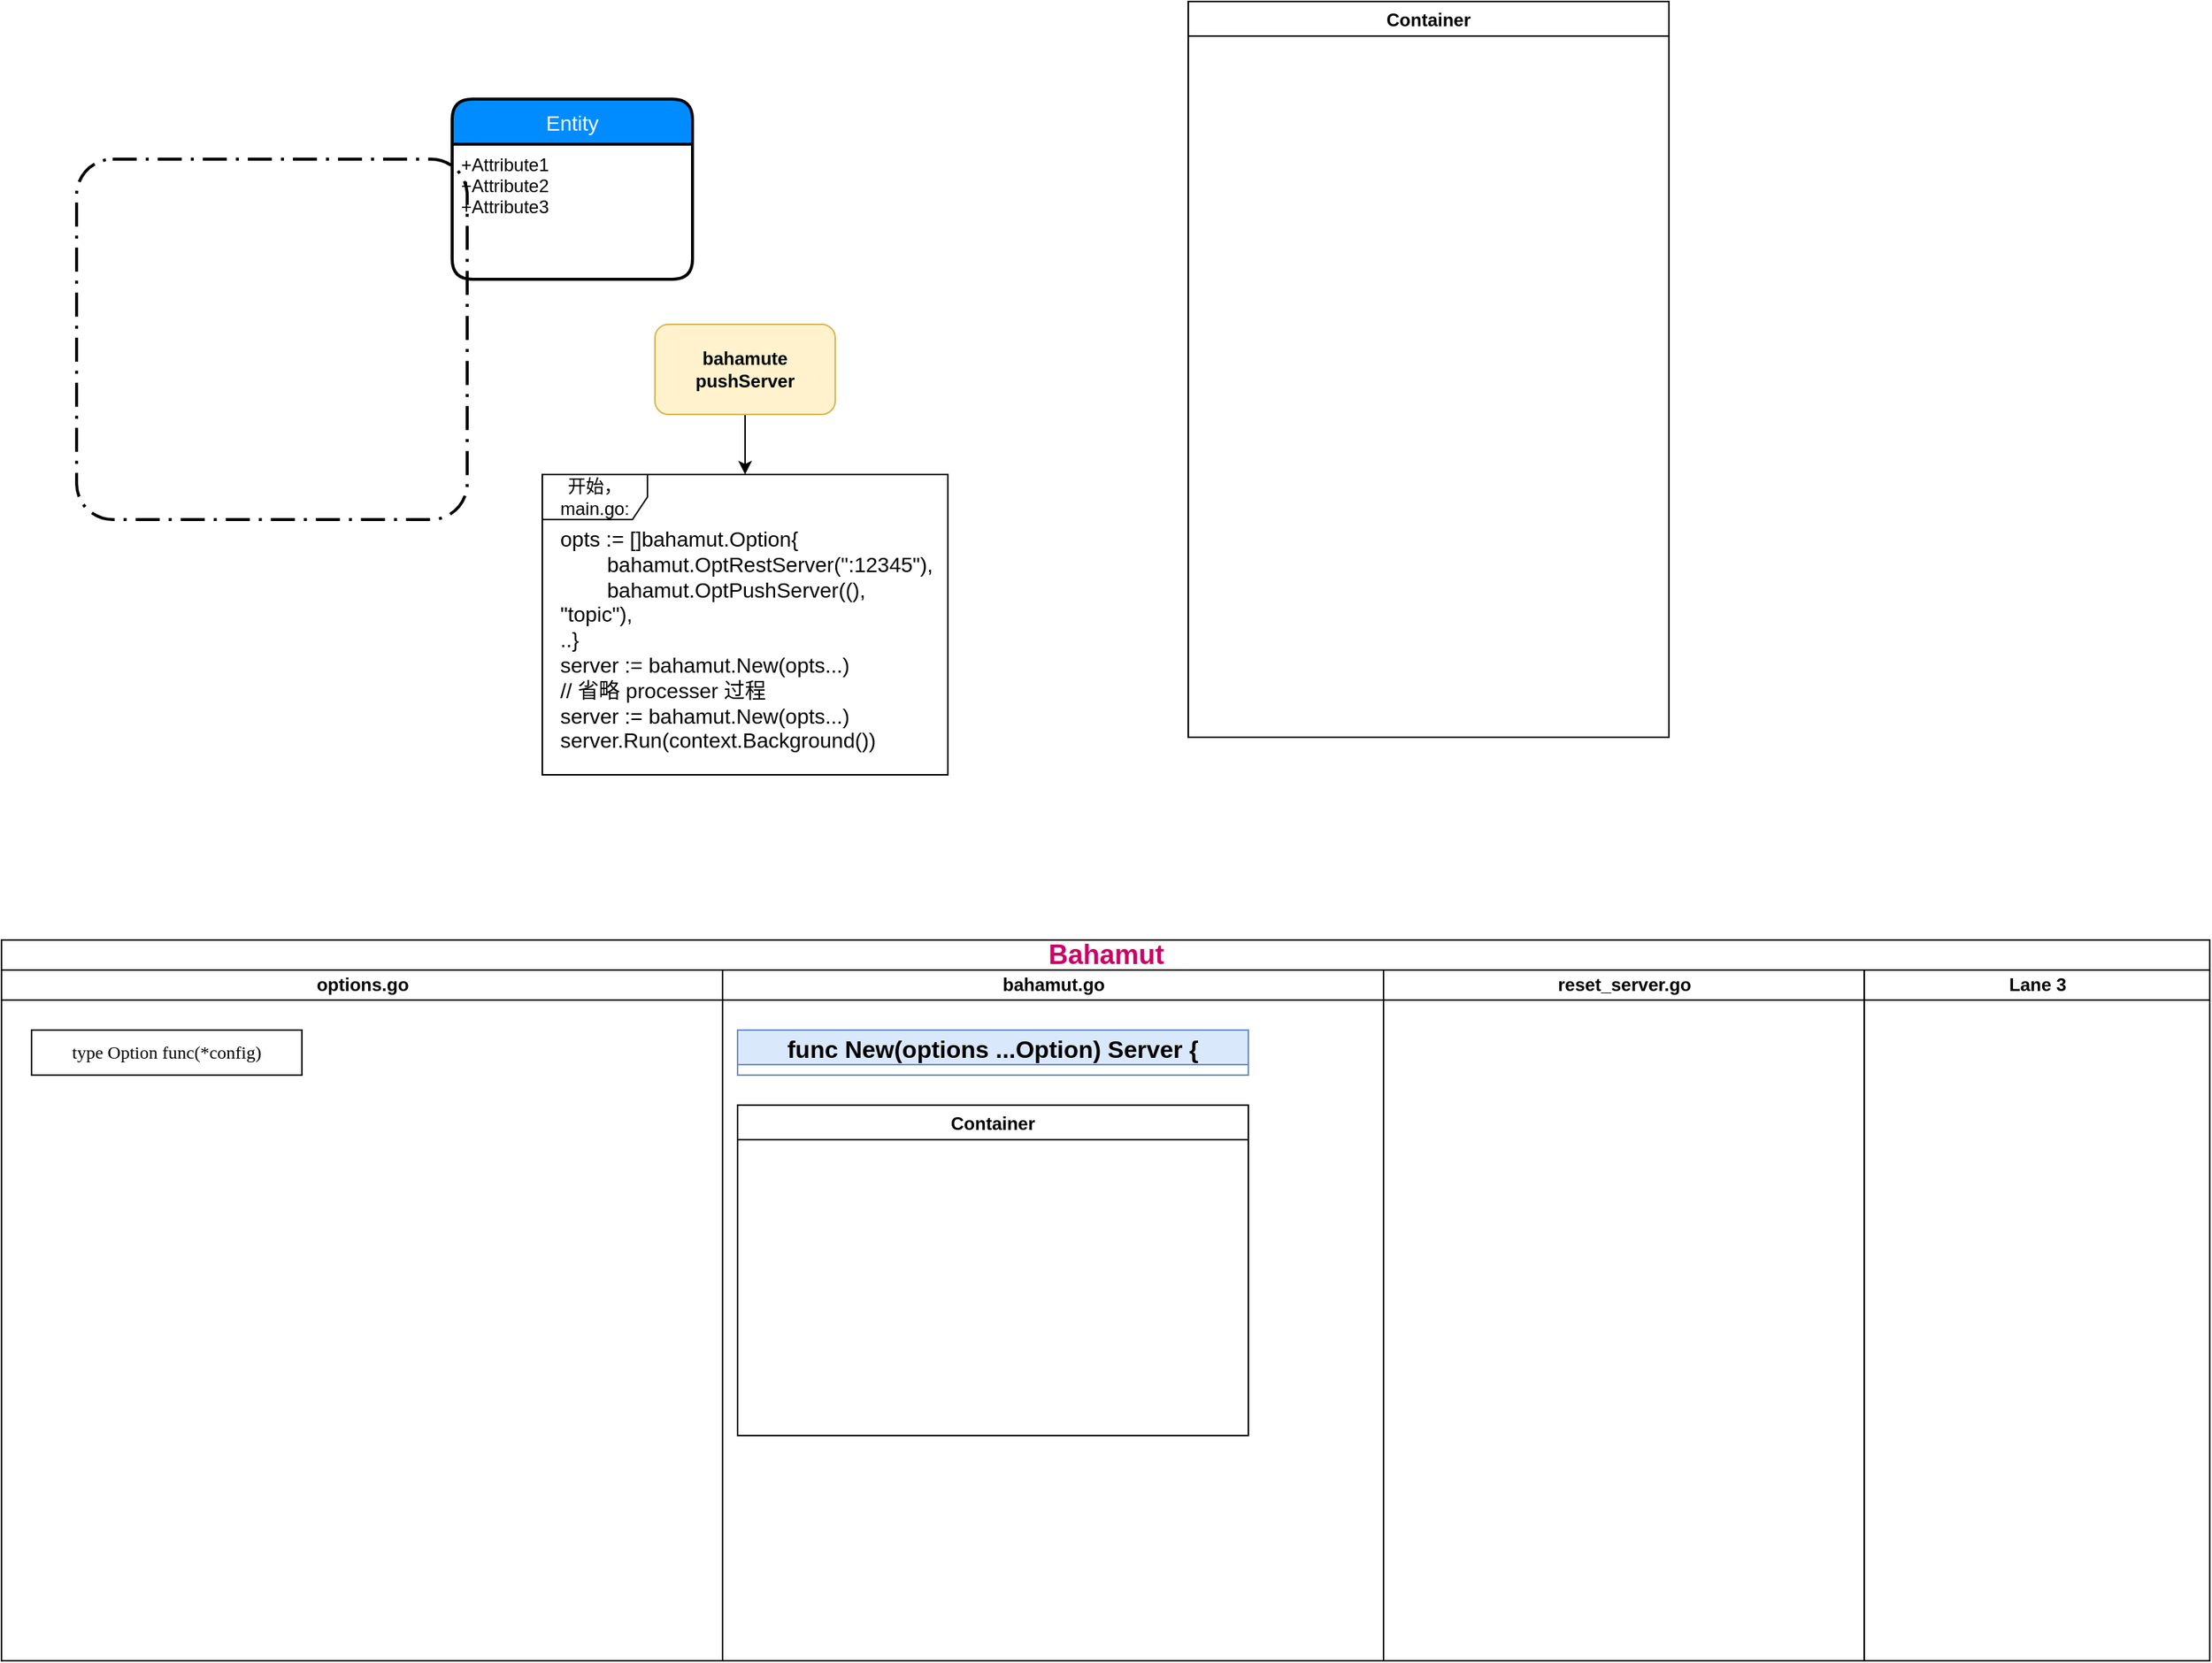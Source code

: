 <mxfile version="12.6.8" type="github" pages="2"><diagram id="wyu8IHmXyfbiTt-aRc8n" name="第 1 页"><mxGraphModel dx="1264" dy="3987" grid="1" gridSize="10" guides="1" tooltips="1" connect="1" arrows="1" fold="1" page="1" pageScale="1" pageWidth="2339" pageHeight="3300" math="0" shadow="0"><root><mxCell id="0"/><mxCell id="1" parent="0"/><mxCell id="XGGAmweVMA9QTJ0kocWU-1" value="Entity" style="swimlane;childLayout=stackLayout;horizontal=1;startSize=30;horizontalStack=0;fillColor=#008cff;fontColor=#FFFFFF;rounded=1;fontSize=14;fontStyle=0;strokeWidth=2;resizeParent=0;resizeLast=1;shadow=0;dashed=0;align=center;" vertex="1" parent="1"><mxGeometry x="330" y="-380" width="160" height="120" as="geometry"/></mxCell><mxCell id="XGGAmweVMA9QTJ0kocWU-2" value="+Attribute1&#10;+Attribute2&#10;+Attribute3" style="align=left;strokeColor=none;fillColor=none;spacingLeft=4;fontSize=12;verticalAlign=top;resizable=0;rotatable=0;part=1;" vertex="1" parent="XGGAmweVMA9QTJ0kocWU-1"><mxGeometry y="30" width="160" height="90" as="geometry"/></mxCell><mxCell id="XGGAmweVMA9QTJ0kocWU-3" value="开始， main.go:" style="shape=umlFrame;whiteSpace=wrap;html=1;width=70;height=30;" vertex="1" parent="1"><mxGeometry x="390" y="-130" width="270" height="200" as="geometry"/></mxCell><mxCell id="XGGAmweVMA9QTJ0kocWU-4" value="" style="rounded=1;arcSize=10;dashed=1;strokeColor=#000000;fillColor=none;gradientColor=none;dashPattern=8 3 1 3;strokeWidth=2;" vertex="1" parent="1"><mxGeometry x="80" y="-340" width="260" height="240" as="geometry"/></mxCell><mxCell id="XGGAmweVMA9QTJ0kocWU-45" style="edgeStyle=orthogonalEdgeStyle;rounded=0;orthogonalLoop=1;jettySize=auto;html=1;exitX=0.5;exitY=1;exitDx=0;exitDy=0;entryX=0.5;entryY=0;entryDx=0;entryDy=0;entryPerimeter=0;fontSize=13;fontColor=#000000;" edge="1" parent="1" source="XGGAmweVMA9QTJ0kocWU-5" target="XGGAmweVMA9QTJ0kocWU-3"><mxGeometry relative="1" as="geometry"/></mxCell><mxCell id="XGGAmweVMA9QTJ0kocWU-5" value="bahamute pushServer" style="rounded=1;whiteSpace=wrap;html=1;fontStyle=1;fillColor=#fff2cc;strokeColor=#d6b656;" vertex="1" parent="1"><mxGeometry x="465" y="-230" width="120" height="60" as="geometry"/></mxCell><mxCell id="XGGAmweVMA9QTJ0kocWU-21" value="Container" style="swimlane;" vertex="1" parent="1"><mxGeometry x="520" y="290" width="340" height="220" as="geometry"><mxRectangle x="510" y="190" width="90" height="23" as="alternateBounds"/></mxGeometry></mxCell><mxCell id="XGGAmweVMA9QTJ0kocWU-26" value="&lt;font color=&quot;#cc0066&quot;&gt;Bahamut&lt;/font&gt;" style="swimlane;html=1;childLayout=stackLayout;resizeParent=1;resizeParentMax=0;startSize=20;fontSize=18;" vertex="1" parent="1"><mxGeometry x="30" y="180" width="1470" height="480" as="geometry"/></mxCell><mxCell id="XGGAmweVMA9QTJ0kocWU-27" value="options.go" style="swimlane;html=1;startSize=20;" vertex="1" parent="XGGAmweVMA9QTJ0kocWU-26"><mxGeometry y="20" width="480" height="460" as="geometry"><mxRectangle y="20" width="30" height="460" as="alternateBounds"/></mxGeometry></mxCell><mxCell id="XGGAmweVMA9QTJ0kocWU-32" value="&lt;pre style=&quot;font-family: menlo; font-size: 9pt;&quot;&gt;&lt;pre style=&quot;font-family: &amp;quot;menlo&amp;quot; ; font-size: 9pt&quot;&gt;&lt;span style=&quot;&quot;&gt;type &lt;/span&gt;Option &lt;span style=&quot;&quot;&gt;func&lt;/span&gt;(*&lt;span style=&quot;&quot;&gt;config&lt;/span&gt;)&lt;/pre&gt;&lt;/pre&gt;" style="rounded=0;whiteSpace=wrap;html=1;fontSize=18;labelBackgroundColor=none;fontColor=#000000;" vertex="1" parent="XGGAmweVMA9QTJ0kocWU-27"><mxGeometry x="20" y="40" width="180" height="30" as="geometry"/></mxCell><mxCell id="XGGAmweVMA9QTJ0kocWU-28" value="bahamut.go" style="swimlane;html=1;startSize=20;" vertex="1" parent="XGGAmweVMA9QTJ0kocWU-26"><mxGeometry x="480" y="20" width="440" height="460" as="geometry"/></mxCell><mxCell id="XGGAmweVMA9QTJ0kocWU-38" value="func New(options ...Option) Server {" style="swimlane;labelBackgroundColor=none;fontSize=16;fillColor=#dae8fc;strokeColor=#6c8ebf;" vertex="1" collapsed="1" parent="XGGAmweVMA9QTJ0kocWU-28"><mxGeometry x="10" y="40" width="340" height="30" as="geometry"><mxRectangle x="10" y="40" width="300" height="170" as="alternateBounds"/></mxGeometry></mxCell><mxCell id="XGGAmweVMA9QTJ0kocWU-41" value="&lt;div style=&quot;font-size: 13px&quot;&gt;&lt;font style=&quot;font-size: 13px&quot;&gt;&lt;span style=&quot;font-size: 13px&quot;&gt;c := config{}&lt;/span&gt;&lt;br style=&quot;font-size: 13px&quot;&gt;&lt;/font&gt;&lt;/div&gt;&lt;div style=&quot;font-size: 13px&quot;&gt;&lt;font style=&quot;font-size: 13px&quot;&gt;for _, opt := range options {&lt;/font&gt;&lt;/div&gt;&lt;div style=&quot;font-size: 13px&quot;&gt;&lt;font style=&quot;font-size: 13px&quot;&gt;&lt;span style=&quot;white-space: pre ; font-size: 13px&quot;&gt;&#9;&lt;/span&gt;opt(&amp;amp;c)&lt;/font&gt;&lt;/div&gt;&lt;div style=&quot;font-size: 13px&quot;&gt;&lt;font style=&quot;font-size: 13px&quot;&gt;}&lt;/font&gt;&lt;/div&gt;&lt;div style=&quot;font-size: 13px&quot;&gt;&lt;font style=&quot;font-size: 13px&quot;&gt;&lt;br&gt;&lt;/font&gt;&lt;/div&gt;&lt;div style=&quot;font-size: 13px&quot;&gt;&lt;font style=&quot;font-size: 13px&quot;&gt;return NewServer(c)&lt;/font&gt;&lt;/div&gt;&lt;div style=&quot;font-size: 13px&quot;&gt;&lt;font style=&quot;font-size: 13px&quot;&gt;}&lt;/font&gt;&lt;/div&gt;" style="text;html=1;align=left;verticalAlign=middle;resizable=0;points=[];autosize=1;fontSize=13;fontColor=#000000;" vertex="1" parent="XGGAmweVMA9QTJ0kocWU-38"><mxGeometry x="10" y="30" width="170" height="120" as="geometry"/></mxCell><mxCell id="XGGAmweVMA9QTJ0kocWU-30" value="reset_server.go" style="swimlane;html=1;startSize=20;" vertex="1" parent="XGGAmweVMA9QTJ0kocWU-26"><mxGeometry x="920" y="20" width="320" height="460" as="geometry"/></mxCell><mxCell id="XGGAmweVMA9QTJ0kocWU-29" value="Lane 3" style="swimlane;html=1;startSize=20;" vertex="1" parent="XGGAmweVMA9QTJ0kocWU-26"><mxGeometry x="1240" y="20" width="230" height="460" as="geometry"/></mxCell><mxCell id="XGGAmweVMA9QTJ0kocWU-39" value="&lt;pre style=&quot;background-color: #2b2b2b ; color: #a9b7c6 ; font-family: &amp;#34;menlo&amp;#34; ; font-size: 9.0pt&quot;&gt;&lt;br&gt;&lt;/pre&gt;" style="text;html=1;align=center;verticalAlign=middle;resizable=0;points=[];autosize=1;fontSize=18;fontColor=#000000;" vertex="1" parent="1"><mxGeometry x="655" y="353" width="20" height="50" as="geometry"/></mxCell><mxCell id="XGGAmweVMA9QTJ0kocWU-46" value="Container" style="swimlane;" vertex="1" parent="1"><mxGeometry x="820" y="-445" width="320" height="490" as="geometry"><mxRectangle x="510" y="190" width="90" height="23" as="alternateBounds"/></mxGeometry></mxCell><UserObject label="&lt;div style=&quot;font-size: 14px&quot;&gt;&lt;font style=&quot;font-size: 14px&quot;&gt;opts := []bahamut.Option{&lt;/font&gt;&lt;/div&gt;&lt;div style=&quot;font-size: 14px&quot;&gt;&lt;font style=&quot;font-size: 14px&quot;&gt;&lt;span style=&quot;white-space: pre&quot;&gt;&#9;&lt;/span&gt;bahamut.OptRestServer(&quot;:12345&quot;),&lt;/font&gt;&lt;/div&gt;&lt;div style=&quot;font-size: 14px&quot;&gt;&lt;font style=&quot;font-size: 14px&quot;&gt;&lt;span style=&quot;white-space: pre&quot;&gt;&#9;&lt;/span&gt;bahamut.OptPushServer((), &quot;topic&quot;),&lt;/font&gt;&lt;/div&gt;&lt;div style=&quot;font-size: 14px&quot;&gt;&lt;font style=&quot;font-size: 14px&quot;&gt;..}&lt;/font&gt;&lt;/div&gt;&lt;div style=&quot;font-size: 14px&quot;&gt;&lt;font style=&quot;font-size: 14px&quot;&gt;&lt;font style=&quot;font-size: 14px&quot;&gt;server := bahamut.New(opts...)&lt;/font&gt;&lt;br&gt;&lt;/font&gt;&lt;/div&gt;&lt;div style=&quot;font-size: 14px&quot;&gt;&lt;font style=&quot;font-size: 14px&quot;&gt;// 省略 processer 过程&lt;/font&gt;&lt;/div&gt;&lt;div style=&quot;font-size: 14px&quot;&gt;&lt;font style=&quot;font-size: 14px&quot;&gt;server := bahamut.New(opts...)&lt;br&gt;&lt;/font&gt;&lt;/div&gt;&lt;div style=&quot;font-size: 14px&quot;&gt;&lt;font style=&quot;font-size: 14px&quot;&gt;server.Run(context.Background())&lt;/font&gt;&lt;/div&gt;" placeholders="1" name="Variable" id="XGGAmweVMA9QTJ0kocWU-47"><mxCell style="text;html=1;strokeColor=none;fillColor=none;align=left;verticalAlign=middle;whiteSpace=wrap;overflow=hidden;labelBackgroundColor=none;fontSize=12;fontColor=#000000;" vertex="1" parent="1"><mxGeometry x="400" y="-100" width="250" height="160" as="geometry"/></mxCell></UserObject></root></mxGraphModel></diagram><diagram id="qNM8efXn9N8mh9m78CyF" name="第 2 页"><mxGraphModel dx="7100" dy="4580" grid="1" gridSize="10" guides="1" tooltips="1" connect="1" arrows="1" fold="1" page="1" pageScale="1" pageWidth="2339" pageHeight="3300" math="0" shadow="0"><root><mxCell id="Xeb_--Ib026Bnzf3m9tT-0"/><mxCell id="Xeb_--Ib026Bnzf3m9tT-1" parent="Xeb_--Ib026Bnzf3m9tT-0"/></root></mxGraphModel></diagram></mxfile>
